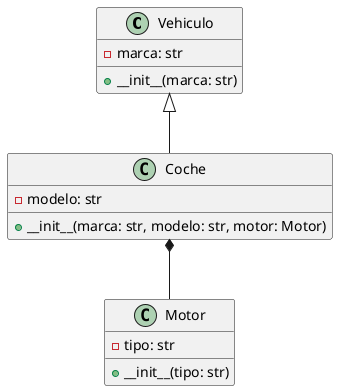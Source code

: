 @startuml sistema
class Vehiculo {
  - marca: str
  + __init__(marca: str)
}

class Coche {
  - modelo: str
  + __init__(marca: str, modelo: str, motor: Motor)
}


class Motor {
  - tipo: str
  + __init__(tipo: str)
}

Vehiculo <|-- Coche
Coche *-- Motor
@enduml